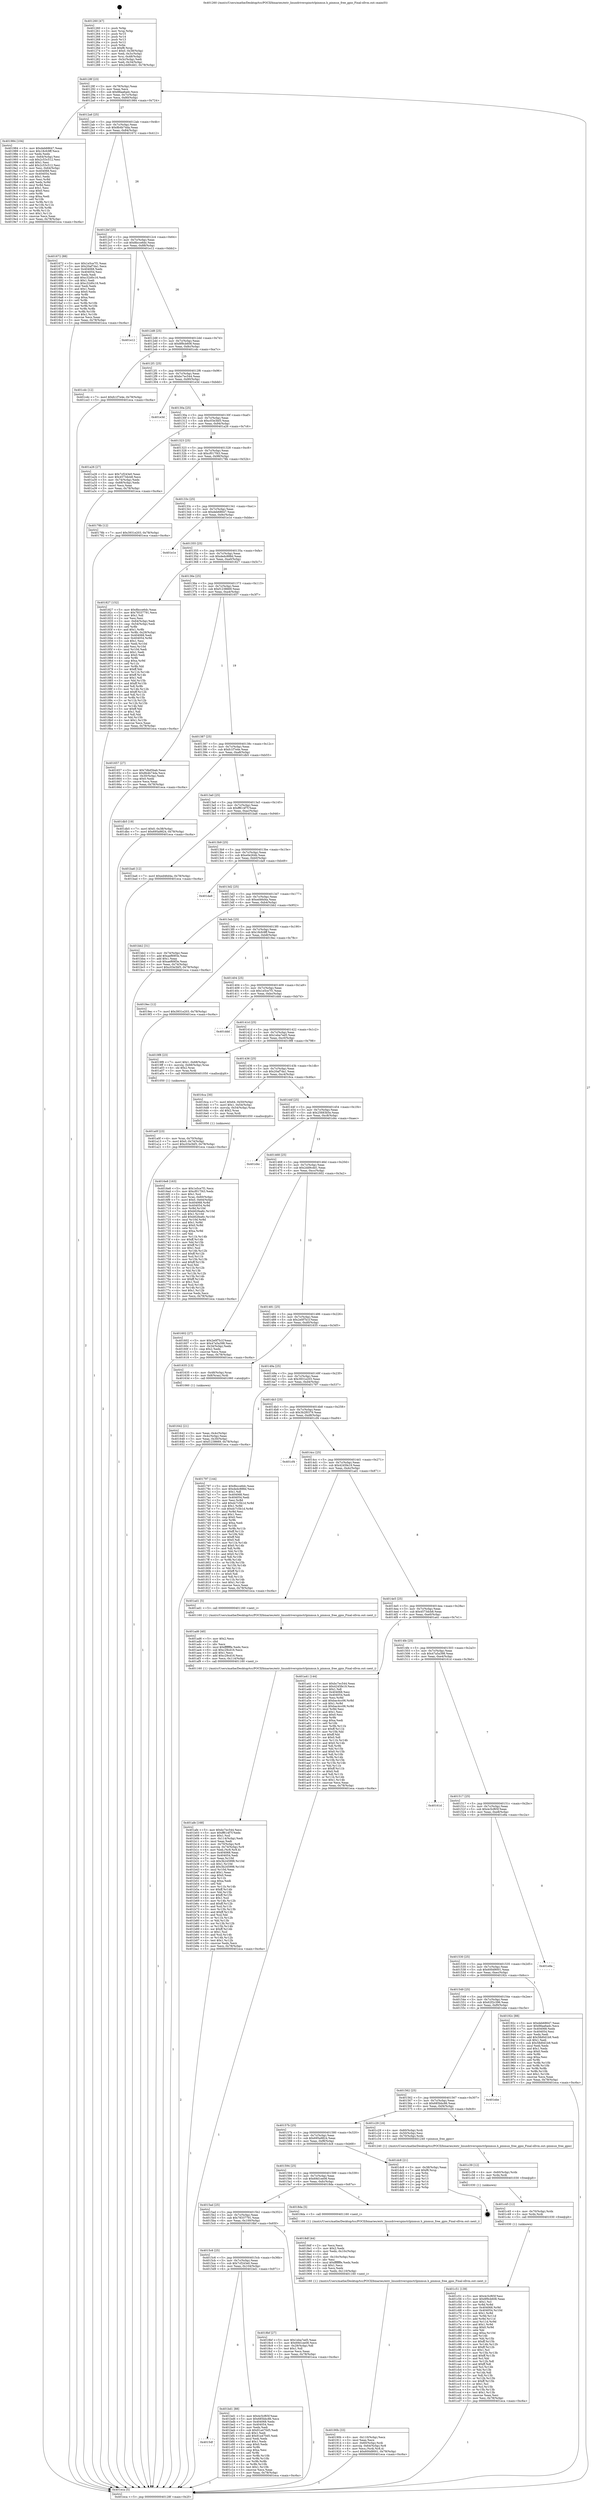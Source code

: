 digraph "0x401260" {
  label = "0x401260 (/mnt/c/Users/mathe/Desktop/tcc/POCII/binaries/extr_linuxdriverspinctrlpinmux.h_pinmux_free_gpio_Final-ollvm.out::main(0))"
  labelloc = "t"
  node[shape=record]

  Entry [label="",width=0.3,height=0.3,shape=circle,fillcolor=black,style=filled]
  "0x40128f" [label="{
     0x40128f [23]\l
     | [instrs]\l
     &nbsp;&nbsp;0x40128f \<+3\>: mov -0x78(%rbp),%eax\l
     &nbsp;&nbsp;0x401292 \<+2\>: mov %eax,%ecx\l
     &nbsp;&nbsp;0x401294 \<+6\>: sub $0x88aa6adc,%ecx\l
     &nbsp;&nbsp;0x40129a \<+3\>: mov %eax,-0x7c(%rbp)\l
     &nbsp;&nbsp;0x40129d \<+3\>: mov %ecx,-0x80(%rbp)\l
     &nbsp;&nbsp;0x4012a0 \<+6\>: je 0000000000401984 \<main+0x724\>\l
  }"]
  "0x401984" [label="{
     0x401984 [104]\l
     | [instrs]\l
     &nbsp;&nbsp;0x401984 \<+5\>: mov $0xdeb68647,%eax\l
     &nbsp;&nbsp;0x401989 \<+5\>: mov $0x18cfc9ff,%ecx\l
     &nbsp;&nbsp;0x40198e \<+2\>: xor %edx,%edx\l
     &nbsp;&nbsp;0x401990 \<+3\>: mov -0x64(%rbp),%esi\l
     &nbsp;&nbsp;0x401993 \<+6\>: sub $0x2c53c512,%esi\l
     &nbsp;&nbsp;0x401999 \<+3\>: add $0x1,%esi\l
     &nbsp;&nbsp;0x40199c \<+6\>: add $0x2c53c512,%esi\l
     &nbsp;&nbsp;0x4019a2 \<+3\>: mov %esi,-0x64(%rbp)\l
     &nbsp;&nbsp;0x4019a5 \<+7\>: mov 0x404068,%esi\l
     &nbsp;&nbsp;0x4019ac \<+7\>: mov 0x404054,%edi\l
     &nbsp;&nbsp;0x4019b3 \<+3\>: sub $0x1,%edx\l
     &nbsp;&nbsp;0x4019b6 \<+3\>: mov %esi,%r8d\l
     &nbsp;&nbsp;0x4019b9 \<+3\>: add %edx,%r8d\l
     &nbsp;&nbsp;0x4019bc \<+4\>: imul %r8d,%esi\l
     &nbsp;&nbsp;0x4019c0 \<+3\>: and $0x1,%esi\l
     &nbsp;&nbsp;0x4019c3 \<+3\>: cmp $0x0,%esi\l
     &nbsp;&nbsp;0x4019c6 \<+4\>: sete %r9b\l
     &nbsp;&nbsp;0x4019ca \<+3\>: cmp $0xa,%edi\l
     &nbsp;&nbsp;0x4019cd \<+4\>: setl %r10b\l
     &nbsp;&nbsp;0x4019d1 \<+3\>: mov %r9b,%r11b\l
     &nbsp;&nbsp;0x4019d4 \<+3\>: and %r10b,%r11b\l
     &nbsp;&nbsp;0x4019d7 \<+3\>: xor %r10b,%r9b\l
     &nbsp;&nbsp;0x4019da \<+3\>: or %r9b,%r11b\l
     &nbsp;&nbsp;0x4019dd \<+4\>: test $0x1,%r11b\l
     &nbsp;&nbsp;0x4019e1 \<+3\>: cmovne %ecx,%eax\l
     &nbsp;&nbsp;0x4019e4 \<+3\>: mov %eax,-0x78(%rbp)\l
     &nbsp;&nbsp;0x4019e7 \<+5\>: jmp 0000000000401eca \<main+0xc6a\>\l
  }"]
  "0x4012a6" [label="{
     0x4012a6 [25]\l
     | [instrs]\l
     &nbsp;&nbsp;0x4012a6 \<+5\>: jmp 00000000004012ab \<main+0x4b\>\l
     &nbsp;&nbsp;0x4012ab \<+3\>: mov -0x7c(%rbp),%eax\l
     &nbsp;&nbsp;0x4012ae \<+5\>: sub $0x8b4b74da,%eax\l
     &nbsp;&nbsp;0x4012b3 \<+6\>: mov %eax,-0x84(%rbp)\l
     &nbsp;&nbsp;0x4012b9 \<+6\>: je 0000000000401672 \<main+0x412\>\l
  }"]
  Exit [label="",width=0.3,height=0.3,shape=circle,fillcolor=black,style=filled,peripheries=2]
  "0x401672" [label="{
     0x401672 [88]\l
     | [instrs]\l
     &nbsp;&nbsp;0x401672 \<+5\>: mov $0x1e5ce7f1,%eax\l
     &nbsp;&nbsp;0x401677 \<+5\>: mov $0x20af7da1,%ecx\l
     &nbsp;&nbsp;0x40167c \<+7\>: mov 0x404068,%edx\l
     &nbsp;&nbsp;0x401683 \<+7\>: mov 0x404054,%esi\l
     &nbsp;&nbsp;0x40168a \<+2\>: mov %edx,%edi\l
     &nbsp;&nbsp;0x40168c \<+6\>: add $0xc32d0c16,%edi\l
     &nbsp;&nbsp;0x401692 \<+3\>: sub $0x1,%edi\l
     &nbsp;&nbsp;0x401695 \<+6\>: sub $0xc32d0c16,%edi\l
     &nbsp;&nbsp;0x40169b \<+3\>: imul %edi,%edx\l
     &nbsp;&nbsp;0x40169e \<+3\>: and $0x1,%edx\l
     &nbsp;&nbsp;0x4016a1 \<+3\>: cmp $0x0,%edx\l
     &nbsp;&nbsp;0x4016a4 \<+4\>: sete %r8b\l
     &nbsp;&nbsp;0x4016a8 \<+3\>: cmp $0xa,%esi\l
     &nbsp;&nbsp;0x4016ab \<+4\>: setl %r9b\l
     &nbsp;&nbsp;0x4016af \<+3\>: mov %r8b,%r10b\l
     &nbsp;&nbsp;0x4016b2 \<+3\>: and %r9b,%r10b\l
     &nbsp;&nbsp;0x4016b5 \<+3\>: xor %r9b,%r8b\l
     &nbsp;&nbsp;0x4016b8 \<+3\>: or %r8b,%r10b\l
     &nbsp;&nbsp;0x4016bb \<+4\>: test $0x1,%r10b\l
     &nbsp;&nbsp;0x4016bf \<+3\>: cmovne %ecx,%eax\l
     &nbsp;&nbsp;0x4016c2 \<+3\>: mov %eax,-0x78(%rbp)\l
     &nbsp;&nbsp;0x4016c5 \<+5\>: jmp 0000000000401eca \<main+0xc6a\>\l
  }"]
  "0x4012bf" [label="{
     0x4012bf [25]\l
     | [instrs]\l
     &nbsp;&nbsp;0x4012bf \<+5\>: jmp 00000000004012c4 \<main+0x64\>\l
     &nbsp;&nbsp;0x4012c4 \<+3\>: mov -0x7c(%rbp),%eax\l
     &nbsp;&nbsp;0x4012c7 \<+5\>: sub $0x8bcce6dc,%eax\l
     &nbsp;&nbsp;0x4012cc \<+6\>: mov %eax,-0x88(%rbp)\l
     &nbsp;&nbsp;0x4012d2 \<+6\>: je 0000000000401e12 \<main+0xbb2\>\l
  }"]
  "0x401c51" [label="{
     0x401c51 [139]\l
     | [instrs]\l
     &nbsp;&nbsp;0x401c51 \<+5\>: mov $0x4c5cf65f,%esi\l
     &nbsp;&nbsp;0x401c56 \<+5\>: mov $0x8f9cb608,%eax\l
     &nbsp;&nbsp;0x401c5b \<+2\>: mov $0x1,%cl\l
     &nbsp;&nbsp;0x401c5d \<+3\>: xor %r8d,%r8d\l
     &nbsp;&nbsp;0x401c60 \<+8\>: mov 0x404068,%r9d\l
     &nbsp;&nbsp;0x401c68 \<+8\>: mov 0x404054,%r10d\l
     &nbsp;&nbsp;0x401c70 \<+4\>: sub $0x1,%r8d\l
     &nbsp;&nbsp;0x401c74 \<+3\>: mov %r9d,%r11d\l
     &nbsp;&nbsp;0x401c77 \<+3\>: add %r8d,%r11d\l
     &nbsp;&nbsp;0x401c7a \<+4\>: imul %r11d,%r9d\l
     &nbsp;&nbsp;0x401c7e \<+4\>: and $0x1,%r9d\l
     &nbsp;&nbsp;0x401c82 \<+4\>: cmp $0x0,%r9d\l
     &nbsp;&nbsp;0x401c86 \<+3\>: sete %bl\l
     &nbsp;&nbsp;0x401c89 \<+4\>: cmp $0xa,%r10d\l
     &nbsp;&nbsp;0x401c8d \<+4\>: setl %r14b\l
     &nbsp;&nbsp;0x401c91 \<+3\>: mov %bl,%r15b\l
     &nbsp;&nbsp;0x401c94 \<+4\>: xor $0xff,%r15b\l
     &nbsp;&nbsp;0x401c98 \<+3\>: mov %r14b,%r12b\l
     &nbsp;&nbsp;0x401c9b \<+4\>: xor $0xff,%r12b\l
     &nbsp;&nbsp;0x401c9f \<+3\>: xor $0x1,%cl\l
     &nbsp;&nbsp;0x401ca2 \<+3\>: mov %r15b,%r13b\l
     &nbsp;&nbsp;0x401ca5 \<+4\>: and $0xff,%r13b\l
     &nbsp;&nbsp;0x401ca9 \<+2\>: and %cl,%bl\l
     &nbsp;&nbsp;0x401cab \<+3\>: mov %r12b,%dl\l
     &nbsp;&nbsp;0x401cae \<+3\>: and $0xff,%dl\l
     &nbsp;&nbsp;0x401cb1 \<+3\>: and %cl,%r14b\l
     &nbsp;&nbsp;0x401cb4 \<+3\>: or %bl,%r13b\l
     &nbsp;&nbsp;0x401cb7 \<+3\>: or %r14b,%dl\l
     &nbsp;&nbsp;0x401cba \<+3\>: xor %dl,%r13b\l
     &nbsp;&nbsp;0x401cbd \<+3\>: or %r12b,%r15b\l
     &nbsp;&nbsp;0x401cc0 \<+4\>: xor $0xff,%r15b\l
     &nbsp;&nbsp;0x401cc4 \<+3\>: or $0x1,%cl\l
     &nbsp;&nbsp;0x401cc7 \<+3\>: and %cl,%r15b\l
     &nbsp;&nbsp;0x401cca \<+3\>: or %r15b,%r13b\l
     &nbsp;&nbsp;0x401ccd \<+4\>: test $0x1,%r13b\l
     &nbsp;&nbsp;0x401cd1 \<+3\>: cmovne %eax,%esi\l
     &nbsp;&nbsp;0x401cd4 \<+3\>: mov %esi,-0x78(%rbp)\l
     &nbsp;&nbsp;0x401cd7 \<+5\>: jmp 0000000000401eca \<main+0xc6a\>\l
  }"]
  "0x401e12" [label="{
     0x401e12\l
  }", style=dashed]
  "0x4012d8" [label="{
     0x4012d8 [25]\l
     | [instrs]\l
     &nbsp;&nbsp;0x4012d8 \<+5\>: jmp 00000000004012dd \<main+0x7d\>\l
     &nbsp;&nbsp;0x4012dd \<+3\>: mov -0x7c(%rbp),%eax\l
     &nbsp;&nbsp;0x4012e0 \<+5\>: sub $0x8f9cb608,%eax\l
     &nbsp;&nbsp;0x4012e5 \<+6\>: mov %eax,-0x8c(%rbp)\l
     &nbsp;&nbsp;0x4012eb \<+6\>: je 0000000000401cdc \<main+0xa7c\>\l
  }"]
  "0x401c45" [label="{
     0x401c45 [12]\l
     | [instrs]\l
     &nbsp;&nbsp;0x401c45 \<+4\>: mov -0x70(%rbp),%rdx\l
     &nbsp;&nbsp;0x401c49 \<+3\>: mov %rdx,%rdi\l
     &nbsp;&nbsp;0x401c4c \<+5\>: call 0000000000401030 \<free@plt\>\l
     | [calls]\l
     &nbsp;&nbsp;0x401030 \{1\} (unknown)\l
  }"]
  "0x401cdc" [label="{
     0x401cdc [12]\l
     | [instrs]\l
     &nbsp;&nbsp;0x401cdc \<+7\>: movl $0xfc1f7e4e,-0x78(%rbp)\l
     &nbsp;&nbsp;0x401ce3 \<+5\>: jmp 0000000000401eca \<main+0xc6a\>\l
  }"]
  "0x4012f1" [label="{
     0x4012f1 [25]\l
     | [instrs]\l
     &nbsp;&nbsp;0x4012f1 \<+5\>: jmp 00000000004012f6 \<main+0x96\>\l
     &nbsp;&nbsp;0x4012f6 \<+3\>: mov -0x7c(%rbp),%eax\l
     &nbsp;&nbsp;0x4012f9 \<+5\>: sub $0xbc7ec544,%eax\l
     &nbsp;&nbsp;0x4012fe \<+6\>: mov %eax,-0x90(%rbp)\l
     &nbsp;&nbsp;0x401304 \<+6\>: je 0000000000401e3d \<main+0xbdd\>\l
  }"]
  "0x401c39" [label="{
     0x401c39 [12]\l
     | [instrs]\l
     &nbsp;&nbsp;0x401c39 \<+4\>: mov -0x60(%rbp),%rdx\l
     &nbsp;&nbsp;0x401c3d \<+3\>: mov %rdx,%rdi\l
     &nbsp;&nbsp;0x401c40 \<+5\>: call 0000000000401030 \<free@plt\>\l
     | [calls]\l
     &nbsp;&nbsp;0x401030 \{1\} (unknown)\l
  }"]
  "0x401e3d" [label="{
     0x401e3d\l
  }", style=dashed]
  "0x40130a" [label="{
     0x40130a [25]\l
     | [instrs]\l
     &nbsp;&nbsp;0x40130a \<+5\>: jmp 000000000040130f \<main+0xaf\>\l
     &nbsp;&nbsp;0x40130f \<+3\>: mov -0x7c(%rbp),%eax\l
     &nbsp;&nbsp;0x401312 \<+5\>: sub $0xc03e3bf3,%eax\l
     &nbsp;&nbsp;0x401317 \<+6\>: mov %eax,-0x94(%rbp)\l
     &nbsp;&nbsp;0x40131d \<+6\>: je 0000000000401a26 \<main+0x7c6\>\l
  }"]
  "0x4015df" [label="{
     0x4015df\l
  }", style=dashed]
  "0x401a26" [label="{
     0x401a26 [27]\l
     | [instrs]\l
     &nbsp;&nbsp;0x401a26 \<+5\>: mov $0x7cf243e0,%eax\l
     &nbsp;&nbsp;0x401a2b \<+5\>: mov $0x4573dcb8,%ecx\l
     &nbsp;&nbsp;0x401a30 \<+3\>: mov -0x74(%rbp),%edx\l
     &nbsp;&nbsp;0x401a33 \<+3\>: cmp -0x68(%rbp),%edx\l
     &nbsp;&nbsp;0x401a36 \<+3\>: cmovl %ecx,%eax\l
     &nbsp;&nbsp;0x401a39 \<+3\>: mov %eax,-0x78(%rbp)\l
     &nbsp;&nbsp;0x401a3c \<+5\>: jmp 0000000000401eca \<main+0xc6a\>\l
  }"]
  "0x401323" [label="{
     0x401323 [25]\l
     | [instrs]\l
     &nbsp;&nbsp;0x401323 \<+5\>: jmp 0000000000401328 \<main+0xc8\>\l
     &nbsp;&nbsp;0x401328 \<+3\>: mov -0x7c(%rbp),%eax\l
     &nbsp;&nbsp;0x40132b \<+5\>: sub $0xcf017f43,%eax\l
     &nbsp;&nbsp;0x401330 \<+6\>: mov %eax,-0x98(%rbp)\l
     &nbsp;&nbsp;0x401336 \<+6\>: je 000000000040178b \<main+0x52b\>\l
  }"]
  "0x401bd1" [label="{
     0x401bd1 [88]\l
     | [instrs]\l
     &nbsp;&nbsp;0x401bd1 \<+5\>: mov $0x4c5cf65f,%eax\l
     &nbsp;&nbsp;0x401bd6 \<+5\>: mov $0x685bbc86,%ecx\l
     &nbsp;&nbsp;0x401bdb \<+7\>: mov 0x404068,%edx\l
     &nbsp;&nbsp;0x401be2 \<+7\>: mov 0x404054,%esi\l
     &nbsp;&nbsp;0x401be9 \<+2\>: mov %edx,%edi\l
     &nbsp;&nbsp;0x401beb \<+6\>: sub $0x91a470d5,%edi\l
     &nbsp;&nbsp;0x401bf1 \<+3\>: sub $0x1,%edi\l
     &nbsp;&nbsp;0x401bf4 \<+6\>: add $0x91a470d5,%edi\l
     &nbsp;&nbsp;0x401bfa \<+3\>: imul %edi,%edx\l
     &nbsp;&nbsp;0x401bfd \<+3\>: and $0x1,%edx\l
     &nbsp;&nbsp;0x401c00 \<+3\>: cmp $0x0,%edx\l
     &nbsp;&nbsp;0x401c03 \<+4\>: sete %r8b\l
     &nbsp;&nbsp;0x401c07 \<+3\>: cmp $0xa,%esi\l
     &nbsp;&nbsp;0x401c0a \<+4\>: setl %r9b\l
     &nbsp;&nbsp;0x401c0e \<+3\>: mov %r8b,%r10b\l
     &nbsp;&nbsp;0x401c11 \<+3\>: and %r9b,%r10b\l
     &nbsp;&nbsp;0x401c14 \<+3\>: xor %r9b,%r8b\l
     &nbsp;&nbsp;0x401c17 \<+3\>: or %r8b,%r10b\l
     &nbsp;&nbsp;0x401c1a \<+4\>: test $0x1,%r10b\l
     &nbsp;&nbsp;0x401c1e \<+3\>: cmovne %ecx,%eax\l
     &nbsp;&nbsp;0x401c21 \<+3\>: mov %eax,-0x78(%rbp)\l
     &nbsp;&nbsp;0x401c24 \<+5\>: jmp 0000000000401eca \<main+0xc6a\>\l
  }"]
  "0x40178b" [label="{
     0x40178b [12]\l
     | [instrs]\l
     &nbsp;&nbsp;0x40178b \<+7\>: movl $0x3931e203,-0x78(%rbp)\l
     &nbsp;&nbsp;0x401792 \<+5\>: jmp 0000000000401eca \<main+0xc6a\>\l
  }"]
  "0x40133c" [label="{
     0x40133c [25]\l
     | [instrs]\l
     &nbsp;&nbsp;0x40133c \<+5\>: jmp 0000000000401341 \<main+0xe1\>\l
     &nbsp;&nbsp;0x401341 \<+3\>: mov -0x7c(%rbp),%eax\l
     &nbsp;&nbsp;0x401344 \<+5\>: sub $0xdeb68647,%eax\l
     &nbsp;&nbsp;0x401349 \<+6\>: mov %eax,-0x9c(%rbp)\l
     &nbsp;&nbsp;0x40134f \<+6\>: je 0000000000401e1e \<main+0xbbe\>\l
  }"]
  "0x401afe" [label="{
     0x401afe [168]\l
     | [instrs]\l
     &nbsp;&nbsp;0x401afe \<+5\>: mov $0xbc7ec544,%ecx\l
     &nbsp;&nbsp;0x401b03 \<+5\>: mov $0xff614f7f,%edx\l
     &nbsp;&nbsp;0x401b08 \<+3\>: mov $0x1,%sil\l
     &nbsp;&nbsp;0x401b0b \<+6\>: mov -0x114(%rbp),%edi\l
     &nbsp;&nbsp;0x401b11 \<+3\>: imul %eax,%edi\l
     &nbsp;&nbsp;0x401b14 \<+4\>: mov -0x70(%rbp),%r8\l
     &nbsp;&nbsp;0x401b18 \<+4\>: movslq -0x74(%rbp),%r9\l
     &nbsp;&nbsp;0x401b1c \<+4\>: mov %edi,(%r8,%r9,4)\l
     &nbsp;&nbsp;0x401b20 \<+7\>: mov 0x404068,%eax\l
     &nbsp;&nbsp;0x401b27 \<+7\>: mov 0x404054,%edi\l
     &nbsp;&nbsp;0x401b2e \<+3\>: mov %eax,%r10d\l
     &nbsp;&nbsp;0x401b31 \<+7\>: sub $0x3b245998,%r10d\l
     &nbsp;&nbsp;0x401b38 \<+4\>: sub $0x1,%r10d\l
     &nbsp;&nbsp;0x401b3c \<+7\>: add $0x3b245998,%r10d\l
     &nbsp;&nbsp;0x401b43 \<+4\>: imul %r10d,%eax\l
     &nbsp;&nbsp;0x401b47 \<+3\>: and $0x1,%eax\l
     &nbsp;&nbsp;0x401b4a \<+3\>: cmp $0x0,%eax\l
     &nbsp;&nbsp;0x401b4d \<+4\>: sete %r11b\l
     &nbsp;&nbsp;0x401b51 \<+3\>: cmp $0xa,%edi\l
     &nbsp;&nbsp;0x401b54 \<+3\>: setl %bl\l
     &nbsp;&nbsp;0x401b57 \<+3\>: mov %r11b,%r14b\l
     &nbsp;&nbsp;0x401b5a \<+4\>: xor $0xff,%r14b\l
     &nbsp;&nbsp;0x401b5e \<+3\>: mov %bl,%r15b\l
     &nbsp;&nbsp;0x401b61 \<+4\>: xor $0xff,%r15b\l
     &nbsp;&nbsp;0x401b65 \<+4\>: xor $0x1,%sil\l
     &nbsp;&nbsp;0x401b69 \<+3\>: mov %r14b,%r12b\l
     &nbsp;&nbsp;0x401b6c \<+4\>: and $0xff,%r12b\l
     &nbsp;&nbsp;0x401b70 \<+3\>: and %sil,%r11b\l
     &nbsp;&nbsp;0x401b73 \<+3\>: mov %r15b,%r13b\l
     &nbsp;&nbsp;0x401b76 \<+4\>: and $0xff,%r13b\l
     &nbsp;&nbsp;0x401b7a \<+3\>: and %sil,%bl\l
     &nbsp;&nbsp;0x401b7d \<+3\>: or %r11b,%r12b\l
     &nbsp;&nbsp;0x401b80 \<+3\>: or %bl,%r13b\l
     &nbsp;&nbsp;0x401b83 \<+3\>: xor %r13b,%r12b\l
     &nbsp;&nbsp;0x401b86 \<+3\>: or %r15b,%r14b\l
     &nbsp;&nbsp;0x401b89 \<+4\>: xor $0xff,%r14b\l
     &nbsp;&nbsp;0x401b8d \<+4\>: or $0x1,%sil\l
     &nbsp;&nbsp;0x401b91 \<+3\>: and %sil,%r14b\l
     &nbsp;&nbsp;0x401b94 \<+3\>: or %r14b,%r12b\l
     &nbsp;&nbsp;0x401b97 \<+4\>: test $0x1,%r12b\l
     &nbsp;&nbsp;0x401b9b \<+3\>: cmovne %edx,%ecx\l
     &nbsp;&nbsp;0x401b9e \<+3\>: mov %ecx,-0x78(%rbp)\l
     &nbsp;&nbsp;0x401ba1 \<+5\>: jmp 0000000000401eca \<main+0xc6a\>\l
  }"]
  "0x401e1e" [label="{
     0x401e1e\l
  }", style=dashed]
  "0x401355" [label="{
     0x401355 [25]\l
     | [instrs]\l
     &nbsp;&nbsp;0x401355 \<+5\>: jmp 000000000040135a \<main+0xfa\>\l
     &nbsp;&nbsp;0x40135a \<+3\>: mov -0x7c(%rbp),%eax\l
     &nbsp;&nbsp;0x40135d \<+5\>: sub $0xdedc888d,%eax\l
     &nbsp;&nbsp;0x401362 \<+6\>: mov %eax,-0xa0(%rbp)\l
     &nbsp;&nbsp;0x401368 \<+6\>: je 0000000000401827 \<main+0x5c7\>\l
  }"]
  "0x401ad6" [label="{
     0x401ad6 [40]\l
     | [instrs]\l
     &nbsp;&nbsp;0x401ad6 \<+5\>: mov $0x2,%ecx\l
     &nbsp;&nbsp;0x401adb \<+1\>: cltd\l
     &nbsp;&nbsp;0x401adc \<+2\>: idiv %ecx\l
     &nbsp;&nbsp;0x401ade \<+6\>: imul $0xfffffffe,%edx,%ecx\l
     &nbsp;&nbsp;0x401ae4 \<+6\>: sub $0xc29cd16,%ecx\l
     &nbsp;&nbsp;0x401aea \<+3\>: add $0x1,%ecx\l
     &nbsp;&nbsp;0x401aed \<+6\>: add $0xc29cd16,%ecx\l
     &nbsp;&nbsp;0x401af3 \<+6\>: mov %ecx,-0x114(%rbp)\l
     &nbsp;&nbsp;0x401af9 \<+5\>: call 0000000000401160 \<next_i\>\l
     | [calls]\l
     &nbsp;&nbsp;0x401160 \{1\} (/mnt/c/Users/mathe/Desktop/tcc/POCII/binaries/extr_linuxdriverspinctrlpinmux.h_pinmux_free_gpio_Final-ollvm.out::next_i)\l
  }"]
  "0x401827" [label="{
     0x401827 [152]\l
     | [instrs]\l
     &nbsp;&nbsp;0x401827 \<+5\>: mov $0x8bcce6dc,%eax\l
     &nbsp;&nbsp;0x40182c \<+5\>: mov $0x78337791,%ecx\l
     &nbsp;&nbsp;0x401831 \<+2\>: mov $0x1,%dl\l
     &nbsp;&nbsp;0x401833 \<+2\>: xor %esi,%esi\l
     &nbsp;&nbsp;0x401835 \<+3\>: mov -0x64(%rbp),%edi\l
     &nbsp;&nbsp;0x401838 \<+3\>: cmp -0x54(%rbp),%edi\l
     &nbsp;&nbsp;0x40183b \<+4\>: setl %r8b\l
     &nbsp;&nbsp;0x40183f \<+4\>: and $0x1,%r8b\l
     &nbsp;&nbsp;0x401843 \<+4\>: mov %r8b,-0x29(%rbp)\l
     &nbsp;&nbsp;0x401847 \<+7\>: mov 0x404068,%edi\l
     &nbsp;&nbsp;0x40184e \<+8\>: mov 0x404054,%r9d\l
     &nbsp;&nbsp;0x401856 \<+3\>: sub $0x1,%esi\l
     &nbsp;&nbsp;0x401859 \<+3\>: mov %edi,%r10d\l
     &nbsp;&nbsp;0x40185c \<+3\>: add %esi,%r10d\l
     &nbsp;&nbsp;0x40185f \<+4\>: imul %r10d,%edi\l
     &nbsp;&nbsp;0x401863 \<+3\>: and $0x1,%edi\l
     &nbsp;&nbsp;0x401866 \<+3\>: cmp $0x0,%edi\l
     &nbsp;&nbsp;0x401869 \<+4\>: sete %r8b\l
     &nbsp;&nbsp;0x40186d \<+4\>: cmp $0xa,%r9d\l
     &nbsp;&nbsp;0x401871 \<+4\>: setl %r11b\l
     &nbsp;&nbsp;0x401875 \<+3\>: mov %r8b,%bl\l
     &nbsp;&nbsp;0x401878 \<+3\>: xor $0xff,%bl\l
     &nbsp;&nbsp;0x40187b \<+3\>: mov %r11b,%r14b\l
     &nbsp;&nbsp;0x40187e \<+4\>: xor $0xff,%r14b\l
     &nbsp;&nbsp;0x401882 \<+3\>: xor $0x1,%dl\l
     &nbsp;&nbsp;0x401885 \<+3\>: mov %bl,%r15b\l
     &nbsp;&nbsp;0x401888 \<+4\>: and $0xff,%r15b\l
     &nbsp;&nbsp;0x40188c \<+3\>: and %dl,%r8b\l
     &nbsp;&nbsp;0x40188f \<+3\>: mov %r14b,%r12b\l
     &nbsp;&nbsp;0x401892 \<+4\>: and $0xff,%r12b\l
     &nbsp;&nbsp;0x401896 \<+3\>: and %dl,%r11b\l
     &nbsp;&nbsp;0x401899 \<+3\>: or %r8b,%r15b\l
     &nbsp;&nbsp;0x40189c \<+3\>: or %r11b,%r12b\l
     &nbsp;&nbsp;0x40189f \<+3\>: xor %r12b,%r15b\l
     &nbsp;&nbsp;0x4018a2 \<+3\>: or %r14b,%bl\l
     &nbsp;&nbsp;0x4018a5 \<+3\>: xor $0xff,%bl\l
     &nbsp;&nbsp;0x4018a8 \<+3\>: or $0x1,%dl\l
     &nbsp;&nbsp;0x4018ab \<+2\>: and %dl,%bl\l
     &nbsp;&nbsp;0x4018ad \<+3\>: or %bl,%r15b\l
     &nbsp;&nbsp;0x4018b0 \<+4\>: test $0x1,%r15b\l
     &nbsp;&nbsp;0x4018b4 \<+3\>: cmovne %ecx,%eax\l
     &nbsp;&nbsp;0x4018b7 \<+3\>: mov %eax,-0x78(%rbp)\l
     &nbsp;&nbsp;0x4018ba \<+5\>: jmp 0000000000401eca \<main+0xc6a\>\l
  }"]
  "0x40136e" [label="{
     0x40136e [25]\l
     | [instrs]\l
     &nbsp;&nbsp;0x40136e \<+5\>: jmp 0000000000401373 \<main+0x113\>\l
     &nbsp;&nbsp;0x401373 \<+3\>: mov -0x7c(%rbp),%eax\l
     &nbsp;&nbsp;0x401376 \<+5\>: sub $0xf1238669,%eax\l
     &nbsp;&nbsp;0x40137b \<+6\>: mov %eax,-0xa4(%rbp)\l
     &nbsp;&nbsp;0x401381 \<+6\>: je 0000000000401657 \<main+0x3f7\>\l
  }"]
  "0x401a0f" [label="{
     0x401a0f [23]\l
     | [instrs]\l
     &nbsp;&nbsp;0x401a0f \<+4\>: mov %rax,-0x70(%rbp)\l
     &nbsp;&nbsp;0x401a13 \<+7\>: movl $0x0,-0x74(%rbp)\l
     &nbsp;&nbsp;0x401a1a \<+7\>: movl $0xc03e3bf3,-0x78(%rbp)\l
     &nbsp;&nbsp;0x401a21 \<+5\>: jmp 0000000000401eca \<main+0xc6a\>\l
  }"]
  "0x401657" [label="{
     0x401657 [27]\l
     | [instrs]\l
     &nbsp;&nbsp;0x401657 \<+5\>: mov $0x7dbd5bab,%eax\l
     &nbsp;&nbsp;0x40165c \<+5\>: mov $0x8b4b74da,%ecx\l
     &nbsp;&nbsp;0x401661 \<+3\>: mov -0x30(%rbp),%edx\l
     &nbsp;&nbsp;0x401664 \<+3\>: cmp $0x0,%edx\l
     &nbsp;&nbsp;0x401667 \<+3\>: cmove %ecx,%eax\l
     &nbsp;&nbsp;0x40166a \<+3\>: mov %eax,-0x78(%rbp)\l
     &nbsp;&nbsp;0x40166d \<+5\>: jmp 0000000000401eca \<main+0xc6a\>\l
  }"]
  "0x401387" [label="{
     0x401387 [25]\l
     | [instrs]\l
     &nbsp;&nbsp;0x401387 \<+5\>: jmp 000000000040138c \<main+0x12c\>\l
     &nbsp;&nbsp;0x40138c \<+3\>: mov -0x7c(%rbp),%eax\l
     &nbsp;&nbsp;0x40138f \<+5\>: sub $0xfc1f7e4e,%eax\l
     &nbsp;&nbsp;0x401394 \<+6\>: mov %eax,-0xa8(%rbp)\l
     &nbsp;&nbsp;0x40139a \<+6\>: je 0000000000401db5 \<main+0xb55\>\l
  }"]
  "0x40190b" [label="{
     0x40190b [33]\l
     | [instrs]\l
     &nbsp;&nbsp;0x40190b \<+6\>: mov -0x110(%rbp),%ecx\l
     &nbsp;&nbsp;0x401911 \<+3\>: imul %eax,%ecx\l
     &nbsp;&nbsp;0x401914 \<+4\>: mov -0x60(%rbp),%rdi\l
     &nbsp;&nbsp;0x401918 \<+4\>: movslq -0x64(%rbp),%r8\l
     &nbsp;&nbsp;0x40191c \<+4\>: mov %ecx,(%rdi,%r8,4)\l
     &nbsp;&nbsp;0x401920 \<+7\>: movl $0x600d9001,-0x78(%rbp)\l
     &nbsp;&nbsp;0x401927 \<+5\>: jmp 0000000000401eca \<main+0xc6a\>\l
  }"]
  "0x401db5" [label="{
     0x401db5 [19]\l
     | [instrs]\l
     &nbsp;&nbsp;0x401db5 \<+7\>: movl $0x0,-0x38(%rbp)\l
     &nbsp;&nbsp;0x401dbc \<+7\>: movl $0x695a9824,-0x78(%rbp)\l
     &nbsp;&nbsp;0x401dc3 \<+5\>: jmp 0000000000401eca \<main+0xc6a\>\l
  }"]
  "0x4013a0" [label="{
     0x4013a0 [25]\l
     | [instrs]\l
     &nbsp;&nbsp;0x4013a0 \<+5\>: jmp 00000000004013a5 \<main+0x145\>\l
     &nbsp;&nbsp;0x4013a5 \<+3\>: mov -0x7c(%rbp),%eax\l
     &nbsp;&nbsp;0x4013a8 \<+5\>: sub $0xff614f7f,%eax\l
     &nbsp;&nbsp;0x4013ad \<+6\>: mov %eax,-0xac(%rbp)\l
     &nbsp;&nbsp;0x4013b3 \<+6\>: je 0000000000401ba6 \<main+0x946\>\l
  }"]
  "0x4018df" [label="{
     0x4018df [44]\l
     | [instrs]\l
     &nbsp;&nbsp;0x4018df \<+2\>: xor %ecx,%ecx\l
     &nbsp;&nbsp;0x4018e1 \<+5\>: mov $0x2,%edx\l
     &nbsp;&nbsp;0x4018e6 \<+6\>: mov %edx,-0x10c(%rbp)\l
     &nbsp;&nbsp;0x4018ec \<+1\>: cltd\l
     &nbsp;&nbsp;0x4018ed \<+6\>: mov -0x10c(%rbp),%esi\l
     &nbsp;&nbsp;0x4018f3 \<+2\>: idiv %esi\l
     &nbsp;&nbsp;0x4018f5 \<+6\>: imul $0xfffffffe,%edx,%edx\l
     &nbsp;&nbsp;0x4018fb \<+3\>: sub $0x1,%ecx\l
     &nbsp;&nbsp;0x4018fe \<+2\>: sub %ecx,%edx\l
     &nbsp;&nbsp;0x401900 \<+6\>: mov %edx,-0x110(%rbp)\l
     &nbsp;&nbsp;0x401906 \<+5\>: call 0000000000401160 \<next_i\>\l
     | [calls]\l
     &nbsp;&nbsp;0x401160 \{1\} (/mnt/c/Users/mathe/Desktop/tcc/POCII/binaries/extr_linuxdriverspinctrlpinmux.h_pinmux_free_gpio_Final-ollvm.out::next_i)\l
  }"]
  "0x401ba6" [label="{
     0x401ba6 [12]\l
     | [instrs]\l
     &nbsp;&nbsp;0x401ba6 \<+7\>: movl $0xed46d4a,-0x78(%rbp)\l
     &nbsp;&nbsp;0x401bad \<+5\>: jmp 0000000000401eca \<main+0xc6a\>\l
  }"]
  "0x4013b9" [label="{
     0x4013b9 [25]\l
     | [instrs]\l
     &nbsp;&nbsp;0x4013b9 \<+5\>: jmp 00000000004013be \<main+0x15e\>\l
     &nbsp;&nbsp;0x4013be \<+3\>: mov -0x7c(%rbp),%eax\l
     &nbsp;&nbsp;0x4013c1 \<+5\>: sub $0xe0e264b,%eax\l
     &nbsp;&nbsp;0x4013c6 \<+6\>: mov %eax,-0xb0(%rbp)\l
     &nbsp;&nbsp;0x4013cc \<+6\>: je 0000000000401da9 \<main+0xb49\>\l
  }"]
  "0x4015c6" [label="{
     0x4015c6 [25]\l
     | [instrs]\l
     &nbsp;&nbsp;0x4015c6 \<+5\>: jmp 00000000004015cb \<main+0x36b\>\l
     &nbsp;&nbsp;0x4015cb \<+3\>: mov -0x7c(%rbp),%eax\l
     &nbsp;&nbsp;0x4015ce \<+5\>: sub $0x7cf243e0,%eax\l
     &nbsp;&nbsp;0x4015d3 \<+6\>: mov %eax,-0x104(%rbp)\l
     &nbsp;&nbsp;0x4015d9 \<+6\>: je 0000000000401bd1 \<main+0x971\>\l
  }"]
  "0x401da9" [label="{
     0x401da9\l
  }", style=dashed]
  "0x4013d2" [label="{
     0x4013d2 [25]\l
     | [instrs]\l
     &nbsp;&nbsp;0x4013d2 \<+5\>: jmp 00000000004013d7 \<main+0x177\>\l
     &nbsp;&nbsp;0x4013d7 \<+3\>: mov -0x7c(%rbp),%eax\l
     &nbsp;&nbsp;0x4013da \<+5\>: sub $0xed46d4a,%eax\l
     &nbsp;&nbsp;0x4013df \<+6\>: mov %eax,-0xb4(%rbp)\l
     &nbsp;&nbsp;0x4013e5 \<+6\>: je 0000000000401bb2 \<main+0x952\>\l
  }"]
  "0x4018bf" [label="{
     0x4018bf [27]\l
     | [instrs]\l
     &nbsp;&nbsp;0x4018bf \<+5\>: mov $0x1eba7ed5,%eax\l
     &nbsp;&nbsp;0x4018c4 \<+5\>: mov $0x69d1ee08,%ecx\l
     &nbsp;&nbsp;0x4018c9 \<+3\>: mov -0x29(%rbp),%dl\l
     &nbsp;&nbsp;0x4018cc \<+3\>: test $0x1,%dl\l
     &nbsp;&nbsp;0x4018cf \<+3\>: cmovne %ecx,%eax\l
     &nbsp;&nbsp;0x4018d2 \<+3\>: mov %eax,-0x78(%rbp)\l
     &nbsp;&nbsp;0x4018d5 \<+5\>: jmp 0000000000401eca \<main+0xc6a\>\l
  }"]
  "0x401bb2" [label="{
     0x401bb2 [31]\l
     | [instrs]\l
     &nbsp;&nbsp;0x401bb2 \<+3\>: mov -0x74(%rbp),%eax\l
     &nbsp;&nbsp;0x401bb5 \<+5\>: add $0xaef69f3e,%eax\l
     &nbsp;&nbsp;0x401bba \<+3\>: add $0x1,%eax\l
     &nbsp;&nbsp;0x401bbd \<+5\>: sub $0xaef69f3e,%eax\l
     &nbsp;&nbsp;0x401bc2 \<+3\>: mov %eax,-0x74(%rbp)\l
     &nbsp;&nbsp;0x401bc5 \<+7\>: movl $0xc03e3bf3,-0x78(%rbp)\l
     &nbsp;&nbsp;0x401bcc \<+5\>: jmp 0000000000401eca \<main+0xc6a\>\l
  }"]
  "0x4013eb" [label="{
     0x4013eb [25]\l
     | [instrs]\l
     &nbsp;&nbsp;0x4013eb \<+5\>: jmp 00000000004013f0 \<main+0x190\>\l
     &nbsp;&nbsp;0x4013f0 \<+3\>: mov -0x7c(%rbp),%eax\l
     &nbsp;&nbsp;0x4013f3 \<+5\>: sub $0x18cfc9ff,%eax\l
     &nbsp;&nbsp;0x4013f8 \<+6\>: mov %eax,-0xb8(%rbp)\l
     &nbsp;&nbsp;0x4013fe \<+6\>: je 00000000004019ec \<main+0x78c\>\l
  }"]
  "0x4015ad" [label="{
     0x4015ad [25]\l
     | [instrs]\l
     &nbsp;&nbsp;0x4015ad \<+5\>: jmp 00000000004015b2 \<main+0x352\>\l
     &nbsp;&nbsp;0x4015b2 \<+3\>: mov -0x7c(%rbp),%eax\l
     &nbsp;&nbsp;0x4015b5 \<+5\>: sub $0x78337791,%eax\l
     &nbsp;&nbsp;0x4015ba \<+6\>: mov %eax,-0x100(%rbp)\l
     &nbsp;&nbsp;0x4015c0 \<+6\>: je 00000000004018bf \<main+0x65f\>\l
  }"]
  "0x4019ec" [label="{
     0x4019ec [12]\l
     | [instrs]\l
     &nbsp;&nbsp;0x4019ec \<+7\>: movl $0x3931e203,-0x78(%rbp)\l
     &nbsp;&nbsp;0x4019f3 \<+5\>: jmp 0000000000401eca \<main+0xc6a\>\l
  }"]
  "0x401404" [label="{
     0x401404 [25]\l
     | [instrs]\l
     &nbsp;&nbsp;0x401404 \<+5\>: jmp 0000000000401409 \<main+0x1a9\>\l
     &nbsp;&nbsp;0x401409 \<+3\>: mov -0x7c(%rbp),%eax\l
     &nbsp;&nbsp;0x40140c \<+5\>: sub $0x1e5ce7f1,%eax\l
     &nbsp;&nbsp;0x401411 \<+6\>: mov %eax,-0xbc(%rbp)\l
     &nbsp;&nbsp;0x401417 \<+6\>: je 0000000000401ddd \<main+0xb7d\>\l
  }"]
  "0x4018da" [label="{
     0x4018da [5]\l
     | [instrs]\l
     &nbsp;&nbsp;0x4018da \<+5\>: call 0000000000401160 \<next_i\>\l
     | [calls]\l
     &nbsp;&nbsp;0x401160 \{1\} (/mnt/c/Users/mathe/Desktop/tcc/POCII/binaries/extr_linuxdriverspinctrlpinmux.h_pinmux_free_gpio_Final-ollvm.out::next_i)\l
  }"]
  "0x401ddd" [label="{
     0x401ddd\l
  }", style=dashed]
  "0x40141d" [label="{
     0x40141d [25]\l
     | [instrs]\l
     &nbsp;&nbsp;0x40141d \<+5\>: jmp 0000000000401422 \<main+0x1c2\>\l
     &nbsp;&nbsp;0x401422 \<+3\>: mov -0x7c(%rbp),%eax\l
     &nbsp;&nbsp;0x401425 \<+5\>: sub $0x1eba7ed5,%eax\l
     &nbsp;&nbsp;0x40142a \<+6\>: mov %eax,-0xc0(%rbp)\l
     &nbsp;&nbsp;0x401430 \<+6\>: je 00000000004019f8 \<main+0x798\>\l
  }"]
  "0x401594" [label="{
     0x401594 [25]\l
     | [instrs]\l
     &nbsp;&nbsp;0x401594 \<+5\>: jmp 0000000000401599 \<main+0x339\>\l
     &nbsp;&nbsp;0x401599 \<+3\>: mov -0x7c(%rbp),%eax\l
     &nbsp;&nbsp;0x40159c \<+5\>: sub $0x69d1ee08,%eax\l
     &nbsp;&nbsp;0x4015a1 \<+6\>: mov %eax,-0xfc(%rbp)\l
     &nbsp;&nbsp;0x4015a7 \<+6\>: je 00000000004018da \<main+0x67a\>\l
  }"]
  "0x4019f8" [label="{
     0x4019f8 [23]\l
     | [instrs]\l
     &nbsp;&nbsp;0x4019f8 \<+7\>: movl $0x1,-0x68(%rbp)\l
     &nbsp;&nbsp;0x4019ff \<+4\>: movslq -0x68(%rbp),%rax\l
     &nbsp;&nbsp;0x401a03 \<+4\>: shl $0x2,%rax\l
     &nbsp;&nbsp;0x401a07 \<+3\>: mov %rax,%rdi\l
     &nbsp;&nbsp;0x401a0a \<+5\>: call 0000000000401050 \<malloc@plt\>\l
     | [calls]\l
     &nbsp;&nbsp;0x401050 \{1\} (unknown)\l
  }"]
  "0x401436" [label="{
     0x401436 [25]\l
     | [instrs]\l
     &nbsp;&nbsp;0x401436 \<+5\>: jmp 000000000040143b \<main+0x1db\>\l
     &nbsp;&nbsp;0x40143b \<+3\>: mov -0x7c(%rbp),%eax\l
     &nbsp;&nbsp;0x40143e \<+5\>: sub $0x20af7da1,%eax\l
     &nbsp;&nbsp;0x401443 \<+6\>: mov %eax,-0xc4(%rbp)\l
     &nbsp;&nbsp;0x401449 \<+6\>: je 00000000004016ca \<main+0x46a\>\l
  }"]
  "0x401dc8" [label="{
     0x401dc8 [21]\l
     | [instrs]\l
     &nbsp;&nbsp;0x401dc8 \<+3\>: mov -0x38(%rbp),%eax\l
     &nbsp;&nbsp;0x401dcb \<+7\>: add $0xf8,%rsp\l
     &nbsp;&nbsp;0x401dd2 \<+1\>: pop %rbx\l
     &nbsp;&nbsp;0x401dd3 \<+2\>: pop %r12\l
     &nbsp;&nbsp;0x401dd5 \<+2\>: pop %r13\l
     &nbsp;&nbsp;0x401dd7 \<+2\>: pop %r14\l
     &nbsp;&nbsp;0x401dd9 \<+2\>: pop %r15\l
     &nbsp;&nbsp;0x401ddb \<+1\>: pop %rbp\l
     &nbsp;&nbsp;0x401ddc \<+1\>: ret\l
  }"]
  "0x4016ca" [label="{
     0x4016ca [30]\l
     | [instrs]\l
     &nbsp;&nbsp;0x4016ca \<+7\>: movl $0x64,-0x50(%rbp)\l
     &nbsp;&nbsp;0x4016d1 \<+7\>: movl $0x1,-0x54(%rbp)\l
     &nbsp;&nbsp;0x4016d8 \<+4\>: movslq -0x54(%rbp),%rax\l
     &nbsp;&nbsp;0x4016dc \<+4\>: shl $0x2,%rax\l
     &nbsp;&nbsp;0x4016e0 \<+3\>: mov %rax,%rdi\l
     &nbsp;&nbsp;0x4016e3 \<+5\>: call 0000000000401050 \<malloc@plt\>\l
     | [calls]\l
     &nbsp;&nbsp;0x401050 \{1\} (unknown)\l
  }"]
  "0x40144f" [label="{
     0x40144f [25]\l
     | [instrs]\l
     &nbsp;&nbsp;0x40144f \<+5\>: jmp 0000000000401454 \<main+0x1f4\>\l
     &nbsp;&nbsp;0x401454 \<+3\>: mov -0x7c(%rbp),%eax\l
     &nbsp;&nbsp;0x401457 \<+5\>: sub $0x25683b5e,%eax\l
     &nbsp;&nbsp;0x40145c \<+6\>: mov %eax,-0xc8(%rbp)\l
     &nbsp;&nbsp;0x401462 \<+6\>: je 0000000000401d4c \<main+0xaec\>\l
  }"]
  "0x40157b" [label="{
     0x40157b [25]\l
     | [instrs]\l
     &nbsp;&nbsp;0x40157b \<+5\>: jmp 0000000000401580 \<main+0x320\>\l
     &nbsp;&nbsp;0x401580 \<+3\>: mov -0x7c(%rbp),%eax\l
     &nbsp;&nbsp;0x401583 \<+5\>: sub $0x695a9824,%eax\l
     &nbsp;&nbsp;0x401588 \<+6\>: mov %eax,-0xf8(%rbp)\l
     &nbsp;&nbsp;0x40158e \<+6\>: je 0000000000401dc8 \<main+0xb68\>\l
  }"]
  "0x401d4c" [label="{
     0x401d4c\l
  }", style=dashed]
  "0x401468" [label="{
     0x401468 [25]\l
     | [instrs]\l
     &nbsp;&nbsp;0x401468 \<+5\>: jmp 000000000040146d \<main+0x20d\>\l
     &nbsp;&nbsp;0x40146d \<+3\>: mov -0x7c(%rbp),%eax\l
     &nbsp;&nbsp;0x401470 \<+5\>: sub $0x2dd9cdd1,%eax\l
     &nbsp;&nbsp;0x401475 \<+6\>: mov %eax,-0xcc(%rbp)\l
     &nbsp;&nbsp;0x40147b \<+6\>: je 0000000000401602 \<main+0x3a2\>\l
  }"]
  "0x401c29" [label="{
     0x401c29 [16]\l
     | [instrs]\l
     &nbsp;&nbsp;0x401c29 \<+4\>: mov -0x60(%rbp),%rdi\l
     &nbsp;&nbsp;0x401c2d \<+3\>: mov -0x50(%rbp),%esi\l
     &nbsp;&nbsp;0x401c30 \<+4\>: mov -0x70(%rbp),%rdx\l
     &nbsp;&nbsp;0x401c34 \<+5\>: call 0000000000401240 \<pinmux_free_gpio\>\l
     | [calls]\l
     &nbsp;&nbsp;0x401240 \{1\} (/mnt/c/Users/mathe/Desktop/tcc/POCII/binaries/extr_linuxdriverspinctrlpinmux.h_pinmux_free_gpio_Final-ollvm.out::pinmux_free_gpio)\l
  }"]
  "0x401602" [label="{
     0x401602 [27]\l
     | [instrs]\l
     &nbsp;&nbsp;0x401602 \<+5\>: mov $0x2e0f7b1f,%eax\l
     &nbsp;&nbsp;0x401607 \<+5\>: mov $0x47a5a398,%ecx\l
     &nbsp;&nbsp;0x40160c \<+3\>: mov -0x34(%rbp),%edx\l
     &nbsp;&nbsp;0x40160f \<+3\>: cmp $0x2,%edx\l
     &nbsp;&nbsp;0x401612 \<+3\>: cmovne %ecx,%eax\l
     &nbsp;&nbsp;0x401615 \<+3\>: mov %eax,-0x78(%rbp)\l
     &nbsp;&nbsp;0x401618 \<+5\>: jmp 0000000000401eca \<main+0xc6a\>\l
  }"]
  "0x401481" [label="{
     0x401481 [25]\l
     | [instrs]\l
     &nbsp;&nbsp;0x401481 \<+5\>: jmp 0000000000401486 \<main+0x226\>\l
     &nbsp;&nbsp;0x401486 \<+3\>: mov -0x7c(%rbp),%eax\l
     &nbsp;&nbsp;0x401489 \<+5\>: sub $0x2e0f7b1f,%eax\l
     &nbsp;&nbsp;0x40148e \<+6\>: mov %eax,-0xd0(%rbp)\l
     &nbsp;&nbsp;0x401494 \<+6\>: je 0000000000401635 \<main+0x3d5\>\l
  }"]
  "0x401eca" [label="{
     0x401eca [5]\l
     | [instrs]\l
     &nbsp;&nbsp;0x401eca \<+5\>: jmp 000000000040128f \<main+0x2f\>\l
  }"]
  "0x401260" [label="{
     0x401260 [47]\l
     | [instrs]\l
     &nbsp;&nbsp;0x401260 \<+1\>: push %rbp\l
     &nbsp;&nbsp;0x401261 \<+3\>: mov %rsp,%rbp\l
     &nbsp;&nbsp;0x401264 \<+2\>: push %r15\l
     &nbsp;&nbsp;0x401266 \<+2\>: push %r14\l
     &nbsp;&nbsp;0x401268 \<+2\>: push %r13\l
     &nbsp;&nbsp;0x40126a \<+2\>: push %r12\l
     &nbsp;&nbsp;0x40126c \<+1\>: push %rbx\l
     &nbsp;&nbsp;0x40126d \<+7\>: sub $0xf8,%rsp\l
     &nbsp;&nbsp;0x401274 \<+7\>: movl $0x0,-0x38(%rbp)\l
     &nbsp;&nbsp;0x40127b \<+3\>: mov %edi,-0x3c(%rbp)\l
     &nbsp;&nbsp;0x40127e \<+4\>: mov %rsi,-0x48(%rbp)\l
     &nbsp;&nbsp;0x401282 \<+3\>: mov -0x3c(%rbp),%edi\l
     &nbsp;&nbsp;0x401285 \<+3\>: mov %edi,-0x34(%rbp)\l
     &nbsp;&nbsp;0x401288 \<+7\>: movl $0x2dd9cdd1,-0x78(%rbp)\l
  }"]
  "0x401562" [label="{
     0x401562 [25]\l
     | [instrs]\l
     &nbsp;&nbsp;0x401562 \<+5\>: jmp 0000000000401567 \<main+0x307\>\l
     &nbsp;&nbsp;0x401567 \<+3\>: mov -0x7c(%rbp),%eax\l
     &nbsp;&nbsp;0x40156a \<+5\>: sub $0x685bbc86,%eax\l
     &nbsp;&nbsp;0x40156f \<+6\>: mov %eax,-0xf4(%rbp)\l
     &nbsp;&nbsp;0x401575 \<+6\>: je 0000000000401c29 \<main+0x9c9\>\l
  }"]
  "0x401635" [label="{
     0x401635 [13]\l
     | [instrs]\l
     &nbsp;&nbsp;0x401635 \<+4\>: mov -0x48(%rbp),%rax\l
     &nbsp;&nbsp;0x401639 \<+4\>: mov 0x8(%rax),%rdi\l
     &nbsp;&nbsp;0x40163d \<+5\>: call 0000000000401060 \<atoi@plt\>\l
     | [calls]\l
     &nbsp;&nbsp;0x401060 \{1\} (unknown)\l
  }"]
  "0x40149a" [label="{
     0x40149a [25]\l
     | [instrs]\l
     &nbsp;&nbsp;0x40149a \<+5\>: jmp 000000000040149f \<main+0x23f\>\l
     &nbsp;&nbsp;0x40149f \<+3\>: mov -0x7c(%rbp),%eax\l
     &nbsp;&nbsp;0x4014a2 \<+5\>: sub $0x3931e203,%eax\l
     &nbsp;&nbsp;0x4014a7 \<+6\>: mov %eax,-0xd4(%rbp)\l
     &nbsp;&nbsp;0x4014ad \<+6\>: je 0000000000401797 \<main+0x537\>\l
  }"]
  "0x401642" [label="{
     0x401642 [21]\l
     | [instrs]\l
     &nbsp;&nbsp;0x401642 \<+3\>: mov %eax,-0x4c(%rbp)\l
     &nbsp;&nbsp;0x401645 \<+3\>: mov -0x4c(%rbp),%eax\l
     &nbsp;&nbsp;0x401648 \<+3\>: mov %eax,-0x30(%rbp)\l
     &nbsp;&nbsp;0x40164b \<+7\>: movl $0xf1238669,-0x78(%rbp)\l
     &nbsp;&nbsp;0x401652 \<+5\>: jmp 0000000000401eca \<main+0xc6a\>\l
  }"]
  "0x4016e8" [label="{
     0x4016e8 [163]\l
     | [instrs]\l
     &nbsp;&nbsp;0x4016e8 \<+5\>: mov $0x1e5ce7f1,%ecx\l
     &nbsp;&nbsp;0x4016ed \<+5\>: mov $0xcf017f43,%edx\l
     &nbsp;&nbsp;0x4016f2 \<+3\>: mov $0x1,%sil\l
     &nbsp;&nbsp;0x4016f5 \<+4\>: mov %rax,-0x60(%rbp)\l
     &nbsp;&nbsp;0x4016f9 \<+7\>: movl $0x0,-0x64(%rbp)\l
     &nbsp;&nbsp;0x401700 \<+8\>: mov 0x404068,%r8d\l
     &nbsp;&nbsp;0x401708 \<+8\>: mov 0x404054,%r9d\l
     &nbsp;&nbsp;0x401710 \<+3\>: mov %r8d,%r10d\l
     &nbsp;&nbsp;0x401713 \<+7\>: sub $0xb62fea6c,%r10d\l
     &nbsp;&nbsp;0x40171a \<+4\>: sub $0x1,%r10d\l
     &nbsp;&nbsp;0x40171e \<+7\>: add $0xb62fea6c,%r10d\l
     &nbsp;&nbsp;0x401725 \<+4\>: imul %r10d,%r8d\l
     &nbsp;&nbsp;0x401729 \<+4\>: and $0x1,%r8d\l
     &nbsp;&nbsp;0x40172d \<+4\>: cmp $0x0,%r8d\l
     &nbsp;&nbsp;0x401731 \<+4\>: sete %r11b\l
     &nbsp;&nbsp;0x401735 \<+4\>: cmp $0xa,%r9d\l
     &nbsp;&nbsp;0x401739 \<+3\>: setl %bl\l
     &nbsp;&nbsp;0x40173c \<+3\>: mov %r11b,%r14b\l
     &nbsp;&nbsp;0x40173f \<+4\>: xor $0xff,%r14b\l
     &nbsp;&nbsp;0x401743 \<+3\>: mov %bl,%r15b\l
     &nbsp;&nbsp;0x401746 \<+4\>: xor $0xff,%r15b\l
     &nbsp;&nbsp;0x40174a \<+4\>: xor $0x1,%sil\l
     &nbsp;&nbsp;0x40174e \<+3\>: mov %r14b,%r12b\l
     &nbsp;&nbsp;0x401751 \<+4\>: and $0xff,%r12b\l
     &nbsp;&nbsp;0x401755 \<+3\>: and %sil,%r11b\l
     &nbsp;&nbsp;0x401758 \<+3\>: mov %r15b,%r13b\l
     &nbsp;&nbsp;0x40175b \<+4\>: and $0xff,%r13b\l
     &nbsp;&nbsp;0x40175f \<+3\>: and %sil,%bl\l
     &nbsp;&nbsp;0x401762 \<+3\>: or %r11b,%r12b\l
     &nbsp;&nbsp;0x401765 \<+3\>: or %bl,%r13b\l
     &nbsp;&nbsp;0x401768 \<+3\>: xor %r13b,%r12b\l
     &nbsp;&nbsp;0x40176b \<+3\>: or %r15b,%r14b\l
     &nbsp;&nbsp;0x40176e \<+4\>: xor $0xff,%r14b\l
     &nbsp;&nbsp;0x401772 \<+4\>: or $0x1,%sil\l
     &nbsp;&nbsp;0x401776 \<+3\>: and %sil,%r14b\l
     &nbsp;&nbsp;0x401779 \<+3\>: or %r14b,%r12b\l
     &nbsp;&nbsp;0x40177c \<+4\>: test $0x1,%r12b\l
     &nbsp;&nbsp;0x401780 \<+3\>: cmovne %edx,%ecx\l
     &nbsp;&nbsp;0x401783 \<+3\>: mov %ecx,-0x78(%rbp)\l
     &nbsp;&nbsp;0x401786 \<+5\>: jmp 0000000000401eca \<main+0xc6a\>\l
  }"]
  "0x401ebe" [label="{
     0x401ebe\l
  }", style=dashed]
  "0x401797" [label="{
     0x401797 [144]\l
     | [instrs]\l
     &nbsp;&nbsp;0x401797 \<+5\>: mov $0x8bcce6dc,%eax\l
     &nbsp;&nbsp;0x40179c \<+5\>: mov $0xdedc888d,%ecx\l
     &nbsp;&nbsp;0x4017a1 \<+2\>: mov $0x1,%dl\l
     &nbsp;&nbsp;0x4017a3 \<+7\>: mov 0x404068,%esi\l
     &nbsp;&nbsp;0x4017aa \<+7\>: mov 0x404054,%edi\l
     &nbsp;&nbsp;0x4017b1 \<+3\>: mov %esi,%r8d\l
     &nbsp;&nbsp;0x4017b4 \<+7\>: add $0xdc7c5b1d,%r8d\l
     &nbsp;&nbsp;0x4017bb \<+4\>: sub $0x1,%r8d\l
     &nbsp;&nbsp;0x4017bf \<+7\>: sub $0xdc7c5b1d,%r8d\l
     &nbsp;&nbsp;0x4017c6 \<+4\>: imul %r8d,%esi\l
     &nbsp;&nbsp;0x4017ca \<+3\>: and $0x1,%esi\l
     &nbsp;&nbsp;0x4017cd \<+3\>: cmp $0x0,%esi\l
     &nbsp;&nbsp;0x4017d0 \<+4\>: sete %r9b\l
     &nbsp;&nbsp;0x4017d4 \<+3\>: cmp $0xa,%edi\l
     &nbsp;&nbsp;0x4017d7 \<+4\>: setl %r10b\l
     &nbsp;&nbsp;0x4017db \<+3\>: mov %r9b,%r11b\l
     &nbsp;&nbsp;0x4017de \<+4\>: xor $0xff,%r11b\l
     &nbsp;&nbsp;0x4017e2 \<+3\>: mov %r10b,%bl\l
     &nbsp;&nbsp;0x4017e5 \<+3\>: xor $0xff,%bl\l
     &nbsp;&nbsp;0x4017e8 \<+3\>: xor $0x0,%dl\l
     &nbsp;&nbsp;0x4017eb \<+3\>: mov %r11b,%r14b\l
     &nbsp;&nbsp;0x4017ee \<+4\>: and $0x0,%r14b\l
     &nbsp;&nbsp;0x4017f2 \<+3\>: and %dl,%r9b\l
     &nbsp;&nbsp;0x4017f5 \<+3\>: mov %bl,%r15b\l
     &nbsp;&nbsp;0x4017f8 \<+4\>: and $0x0,%r15b\l
     &nbsp;&nbsp;0x4017fc \<+3\>: and %dl,%r10b\l
     &nbsp;&nbsp;0x4017ff \<+3\>: or %r9b,%r14b\l
     &nbsp;&nbsp;0x401802 \<+3\>: or %r10b,%r15b\l
     &nbsp;&nbsp;0x401805 \<+3\>: xor %r15b,%r14b\l
     &nbsp;&nbsp;0x401808 \<+3\>: or %bl,%r11b\l
     &nbsp;&nbsp;0x40180b \<+4\>: xor $0xff,%r11b\l
     &nbsp;&nbsp;0x40180f \<+3\>: or $0x0,%dl\l
     &nbsp;&nbsp;0x401812 \<+3\>: and %dl,%r11b\l
     &nbsp;&nbsp;0x401815 \<+3\>: or %r11b,%r14b\l
     &nbsp;&nbsp;0x401818 \<+4\>: test $0x1,%r14b\l
     &nbsp;&nbsp;0x40181c \<+3\>: cmovne %ecx,%eax\l
     &nbsp;&nbsp;0x40181f \<+3\>: mov %eax,-0x78(%rbp)\l
     &nbsp;&nbsp;0x401822 \<+5\>: jmp 0000000000401eca \<main+0xc6a\>\l
  }"]
  "0x4014b3" [label="{
     0x4014b3 [25]\l
     | [instrs]\l
     &nbsp;&nbsp;0x4014b3 \<+5\>: jmp 00000000004014b8 \<main+0x258\>\l
     &nbsp;&nbsp;0x4014b8 \<+3\>: mov -0x7c(%rbp),%eax\l
     &nbsp;&nbsp;0x4014bb \<+5\>: sub $0x3b2f0379,%eax\l
     &nbsp;&nbsp;0x4014c0 \<+6\>: mov %eax,-0xd8(%rbp)\l
     &nbsp;&nbsp;0x4014c6 \<+6\>: je 0000000000401cf4 \<main+0xa94\>\l
  }"]
  "0x401549" [label="{
     0x401549 [25]\l
     | [instrs]\l
     &nbsp;&nbsp;0x401549 \<+5\>: jmp 000000000040154e \<main+0x2ee\>\l
     &nbsp;&nbsp;0x40154e \<+3\>: mov -0x7c(%rbp),%eax\l
     &nbsp;&nbsp;0x401551 \<+5\>: sub $0x62f2c396,%eax\l
     &nbsp;&nbsp;0x401556 \<+6\>: mov %eax,-0xf0(%rbp)\l
     &nbsp;&nbsp;0x40155c \<+6\>: je 0000000000401ebe \<main+0xc5e\>\l
  }"]
  "0x401cf4" [label="{
     0x401cf4\l
  }", style=dashed]
  "0x4014cc" [label="{
     0x4014cc [25]\l
     | [instrs]\l
     &nbsp;&nbsp;0x4014cc \<+5\>: jmp 00000000004014d1 \<main+0x271\>\l
     &nbsp;&nbsp;0x4014d1 \<+3\>: mov -0x7c(%rbp),%eax\l
     &nbsp;&nbsp;0x4014d4 \<+5\>: sub $0x4245fe19,%eax\l
     &nbsp;&nbsp;0x4014d9 \<+6\>: mov %eax,-0xdc(%rbp)\l
     &nbsp;&nbsp;0x4014df \<+6\>: je 0000000000401ad1 \<main+0x871\>\l
  }"]
  "0x40192c" [label="{
     0x40192c [88]\l
     | [instrs]\l
     &nbsp;&nbsp;0x40192c \<+5\>: mov $0xdeb68647,%eax\l
     &nbsp;&nbsp;0x401931 \<+5\>: mov $0x88aa6adc,%ecx\l
     &nbsp;&nbsp;0x401936 \<+7\>: mov 0x404068,%edx\l
     &nbsp;&nbsp;0x40193d \<+7\>: mov 0x404054,%esi\l
     &nbsp;&nbsp;0x401944 \<+2\>: mov %edx,%edi\l
     &nbsp;&nbsp;0x401946 \<+6\>: add $0x58d0d1b9,%edi\l
     &nbsp;&nbsp;0x40194c \<+3\>: sub $0x1,%edi\l
     &nbsp;&nbsp;0x40194f \<+6\>: sub $0x58d0d1b9,%edi\l
     &nbsp;&nbsp;0x401955 \<+3\>: imul %edi,%edx\l
     &nbsp;&nbsp;0x401958 \<+3\>: and $0x1,%edx\l
     &nbsp;&nbsp;0x40195b \<+3\>: cmp $0x0,%edx\l
     &nbsp;&nbsp;0x40195e \<+4\>: sete %r8b\l
     &nbsp;&nbsp;0x401962 \<+3\>: cmp $0xa,%esi\l
     &nbsp;&nbsp;0x401965 \<+4\>: setl %r9b\l
     &nbsp;&nbsp;0x401969 \<+3\>: mov %r8b,%r10b\l
     &nbsp;&nbsp;0x40196c \<+3\>: and %r9b,%r10b\l
     &nbsp;&nbsp;0x40196f \<+3\>: xor %r9b,%r8b\l
     &nbsp;&nbsp;0x401972 \<+3\>: or %r8b,%r10b\l
     &nbsp;&nbsp;0x401975 \<+4\>: test $0x1,%r10b\l
     &nbsp;&nbsp;0x401979 \<+3\>: cmovne %ecx,%eax\l
     &nbsp;&nbsp;0x40197c \<+3\>: mov %eax,-0x78(%rbp)\l
     &nbsp;&nbsp;0x40197f \<+5\>: jmp 0000000000401eca \<main+0xc6a\>\l
  }"]
  "0x401ad1" [label="{
     0x401ad1 [5]\l
     | [instrs]\l
     &nbsp;&nbsp;0x401ad1 \<+5\>: call 0000000000401160 \<next_i\>\l
     | [calls]\l
     &nbsp;&nbsp;0x401160 \{1\} (/mnt/c/Users/mathe/Desktop/tcc/POCII/binaries/extr_linuxdriverspinctrlpinmux.h_pinmux_free_gpio_Final-ollvm.out::next_i)\l
  }"]
  "0x4014e5" [label="{
     0x4014e5 [25]\l
     | [instrs]\l
     &nbsp;&nbsp;0x4014e5 \<+5\>: jmp 00000000004014ea \<main+0x28a\>\l
     &nbsp;&nbsp;0x4014ea \<+3\>: mov -0x7c(%rbp),%eax\l
     &nbsp;&nbsp;0x4014ed \<+5\>: sub $0x4573dcb8,%eax\l
     &nbsp;&nbsp;0x4014f2 \<+6\>: mov %eax,-0xe0(%rbp)\l
     &nbsp;&nbsp;0x4014f8 \<+6\>: je 0000000000401a41 \<main+0x7e1\>\l
  }"]
  "0x401530" [label="{
     0x401530 [25]\l
     | [instrs]\l
     &nbsp;&nbsp;0x401530 \<+5\>: jmp 0000000000401535 \<main+0x2d5\>\l
     &nbsp;&nbsp;0x401535 \<+3\>: mov -0x7c(%rbp),%eax\l
     &nbsp;&nbsp;0x401538 \<+5\>: sub $0x600d9001,%eax\l
     &nbsp;&nbsp;0x40153d \<+6\>: mov %eax,-0xec(%rbp)\l
     &nbsp;&nbsp;0x401543 \<+6\>: je 000000000040192c \<main+0x6cc\>\l
  }"]
  "0x401a41" [label="{
     0x401a41 [144]\l
     | [instrs]\l
     &nbsp;&nbsp;0x401a41 \<+5\>: mov $0xbc7ec544,%eax\l
     &nbsp;&nbsp;0x401a46 \<+5\>: mov $0x4245fe19,%ecx\l
     &nbsp;&nbsp;0x401a4b \<+2\>: mov $0x1,%dl\l
     &nbsp;&nbsp;0x401a4d \<+7\>: mov 0x404068,%esi\l
     &nbsp;&nbsp;0x401a54 \<+7\>: mov 0x404054,%edi\l
     &nbsp;&nbsp;0x401a5b \<+3\>: mov %esi,%r8d\l
     &nbsp;&nbsp;0x401a5e \<+7\>: add $0xbac4cc06,%r8d\l
     &nbsp;&nbsp;0x401a65 \<+4\>: sub $0x1,%r8d\l
     &nbsp;&nbsp;0x401a69 \<+7\>: sub $0xbac4cc06,%r8d\l
     &nbsp;&nbsp;0x401a70 \<+4\>: imul %r8d,%esi\l
     &nbsp;&nbsp;0x401a74 \<+3\>: and $0x1,%esi\l
     &nbsp;&nbsp;0x401a77 \<+3\>: cmp $0x0,%esi\l
     &nbsp;&nbsp;0x401a7a \<+4\>: sete %r9b\l
     &nbsp;&nbsp;0x401a7e \<+3\>: cmp $0xa,%edi\l
     &nbsp;&nbsp;0x401a81 \<+4\>: setl %r10b\l
     &nbsp;&nbsp;0x401a85 \<+3\>: mov %r9b,%r11b\l
     &nbsp;&nbsp;0x401a88 \<+4\>: xor $0xff,%r11b\l
     &nbsp;&nbsp;0x401a8c \<+3\>: mov %r10b,%bl\l
     &nbsp;&nbsp;0x401a8f \<+3\>: xor $0xff,%bl\l
     &nbsp;&nbsp;0x401a92 \<+3\>: xor $0x0,%dl\l
     &nbsp;&nbsp;0x401a95 \<+3\>: mov %r11b,%r14b\l
     &nbsp;&nbsp;0x401a98 \<+4\>: and $0x0,%r14b\l
     &nbsp;&nbsp;0x401a9c \<+3\>: and %dl,%r9b\l
     &nbsp;&nbsp;0x401a9f \<+3\>: mov %bl,%r15b\l
     &nbsp;&nbsp;0x401aa2 \<+4\>: and $0x0,%r15b\l
     &nbsp;&nbsp;0x401aa6 \<+3\>: and %dl,%r10b\l
     &nbsp;&nbsp;0x401aa9 \<+3\>: or %r9b,%r14b\l
     &nbsp;&nbsp;0x401aac \<+3\>: or %r10b,%r15b\l
     &nbsp;&nbsp;0x401aaf \<+3\>: xor %r15b,%r14b\l
     &nbsp;&nbsp;0x401ab2 \<+3\>: or %bl,%r11b\l
     &nbsp;&nbsp;0x401ab5 \<+4\>: xor $0xff,%r11b\l
     &nbsp;&nbsp;0x401ab9 \<+3\>: or $0x0,%dl\l
     &nbsp;&nbsp;0x401abc \<+3\>: and %dl,%r11b\l
     &nbsp;&nbsp;0x401abf \<+3\>: or %r11b,%r14b\l
     &nbsp;&nbsp;0x401ac2 \<+4\>: test $0x1,%r14b\l
     &nbsp;&nbsp;0x401ac6 \<+3\>: cmovne %ecx,%eax\l
     &nbsp;&nbsp;0x401ac9 \<+3\>: mov %eax,-0x78(%rbp)\l
     &nbsp;&nbsp;0x401acc \<+5\>: jmp 0000000000401eca \<main+0xc6a\>\l
  }"]
  "0x4014fe" [label="{
     0x4014fe [25]\l
     | [instrs]\l
     &nbsp;&nbsp;0x4014fe \<+5\>: jmp 0000000000401503 \<main+0x2a3\>\l
     &nbsp;&nbsp;0x401503 \<+3\>: mov -0x7c(%rbp),%eax\l
     &nbsp;&nbsp;0x401506 \<+5\>: sub $0x47a5a398,%eax\l
     &nbsp;&nbsp;0x40150b \<+6\>: mov %eax,-0xe4(%rbp)\l
     &nbsp;&nbsp;0x401511 \<+6\>: je 000000000040161d \<main+0x3bd\>\l
  }"]
  "0x401e8a" [label="{
     0x401e8a\l
  }", style=dashed]
  "0x40161d" [label="{
     0x40161d\l
  }", style=dashed]
  "0x401517" [label="{
     0x401517 [25]\l
     | [instrs]\l
     &nbsp;&nbsp;0x401517 \<+5\>: jmp 000000000040151c \<main+0x2bc\>\l
     &nbsp;&nbsp;0x40151c \<+3\>: mov -0x7c(%rbp),%eax\l
     &nbsp;&nbsp;0x40151f \<+5\>: sub $0x4c5cf65f,%eax\l
     &nbsp;&nbsp;0x401524 \<+6\>: mov %eax,-0xe8(%rbp)\l
     &nbsp;&nbsp;0x40152a \<+6\>: je 0000000000401e8a \<main+0xc2a\>\l
  }"]
  Entry -> "0x401260" [label=" 1"]
  "0x40128f" -> "0x401984" [label=" 1"]
  "0x40128f" -> "0x4012a6" [label=" 27"]
  "0x401dc8" -> Exit [label=" 1"]
  "0x4012a6" -> "0x401672" [label=" 1"]
  "0x4012a6" -> "0x4012bf" [label=" 26"]
  "0x401db5" -> "0x401eca" [label=" 1"]
  "0x4012bf" -> "0x401e12" [label=" 0"]
  "0x4012bf" -> "0x4012d8" [label=" 26"]
  "0x401cdc" -> "0x401eca" [label=" 1"]
  "0x4012d8" -> "0x401cdc" [label=" 1"]
  "0x4012d8" -> "0x4012f1" [label=" 25"]
  "0x401c51" -> "0x401eca" [label=" 1"]
  "0x4012f1" -> "0x401e3d" [label=" 0"]
  "0x4012f1" -> "0x40130a" [label=" 25"]
  "0x401c45" -> "0x401c51" [label=" 1"]
  "0x40130a" -> "0x401a26" [label=" 2"]
  "0x40130a" -> "0x401323" [label=" 23"]
  "0x401c39" -> "0x401c45" [label=" 1"]
  "0x401323" -> "0x40178b" [label=" 1"]
  "0x401323" -> "0x40133c" [label=" 22"]
  "0x401c29" -> "0x401c39" [label=" 1"]
  "0x40133c" -> "0x401e1e" [label=" 0"]
  "0x40133c" -> "0x401355" [label=" 22"]
  "0x4015c6" -> "0x4015df" [label=" 0"]
  "0x401355" -> "0x401827" [label=" 2"]
  "0x401355" -> "0x40136e" [label=" 20"]
  "0x4015c6" -> "0x401bd1" [label=" 1"]
  "0x40136e" -> "0x401657" [label=" 1"]
  "0x40136e" -> "0x401387" [label=" 19"]
  "0x401bd1" -> "0x401eca" [label=" 1"]
  "0x401387" -> "0x401db5" [label=" 1"]
  "0x401387" -> "0x4013a0" [label=" 18"]
  "0x401bb2" -> "0x401eca" [label=" 1"]
  "0x4013a0" -> "0x401ba6" [label=" 1"]
  "0x4013a0" -> "0x4013b9" [label=" 17"]
  "0x401ba6" -> "0x401eca" [label=" 1"]
  "0x4013b9" -> "0x401da9" [label=" 0"]
  "0x4013b9" -> "0x4013d2" [label=" 17"]
  "0x401afe" -> "0x401eca" [label=" 1"]
  "0x4013d2" -> "0x401bb2" [label=" 1"]
  "0x4013d2" -> "0x4013eb" [label=" 16"]
  "0x401ad6" -> "0x401afe" [label=" 1"]
  "0x4013eb" -> "0x4019ec" [label=" 1"]
  "0x4013eb" -> "0x401404" [label=" 15"]
  "0x401a41" -> "0x401eca" [label=" 1"]
  "0x401404" -> "0x401ddd" [label=" 0"]
  "0x401404" -> "0x40141d" [label=" 15"]
  "0x401a26" -> "0x401eca" [label=" 2"]
  "0x40141d" -> "0x4019f8" [label=" 1"]
  "0x40141d" -> "0x401436" [label=" 14"]
  "0x4019f8" -> "0x401a0f" [label=" 1"]
  "0x401436" -> "0x4016ca" [label=" 1"]
  "0x401436" -> "0x40144f" [label=" 13"]
  "0x4019ec" -> "0x401eca" [label=" 1"]
  "0x40144f" -> "0x401d4c" [label=" 0"]
  "0x40144f" -> "0x401468" [label=" 13"]
  "0x40192c" -> "0x401eca" [label=" 1"]
  "0x401468" -> "0x401602" [label=" 1"]
  "0x401468" -> "0x401481" [label=" 12"]
  "0x401602" -> "0x401eca" [label=" 1"]
  "0x401260" -> "0x40128f" [label=" 1"]
  "0x401eca" -> "0x40128f" [label=" 27"]
  "0x40190b" -> "0x401eca" [label=" 1"]
  "0x401481" -> "0x401635" [label=" 1"]
  "0x401481" -> "0x40149a" [label=" 11"]
  "0x401635" -> "0x401642" [label=" 1"]
  "0x401642" -> "0x401eca" [label=" 1"]
  "0x401657" -> "0x401eca" [label=" 1"]
  "0x401672" -> "0x401eca" [label=" 1"]
  "0x4016ca" -> "0x4016e8" [label=" 1"]
  "0x4016e8" -> "0x401eca" [label=" 1"]
  "0x40178b" -> "0x401eca" [label=" 1"]
  "0x4018da" -> "0x4018df" [label=" 1"]
  "0x40149a" -> "0x401797" [label=" 2"]
  "0x40149a" -> "0x4014b3" [label=" 9"]
  "0x401797" -> "0x401eca" [label=" 2"]
  "0x401827" -> "0x401eca" [label=" 2"]
  "0x4018bf" -> "0x401eca" [label=" 2"]
  "0x4014b3" -> "0x401cf4" [label=" 0"]
  "0x4014b3" -> "0x4014cc" [label=" 9"]
  "0x4015ad" -> "0x4018bf" [label=" 2"]
  "0x4014cc" -> "0x401ad1" [label=" 1"]
  "0x4014cc" -> "0x4014e5" [label=" 8"]
  "0x401ad1" -> "0x401ad6" [label=" 1"]
  "0x4014e5" -> "0x401a41" [label=" 1"]
  "0x4014e5" -> "0x4014fe" [label=" 7"]
  "0x401594" -> "0x4018da" [label=" 1"]
  "0x4014fe" -> "0x40161d" [label=" 0"]
  "0x4014fe" -> "0x401517" [label=" 7"]
  "0x401a0f" -> "0x401eca" [label=" 1"]
  "0x401517" -> "0x401e8a" [label=" 0"]
  "0x401517" -> "0x401530" [label=" 7"]
  "0x401594" -> "0x4015ad" [label=" 3"]
  "0x401530" -> "0x40192c" [label=" 1"]
  "0x401530" -> "0x401549" [label=" 6"]
  "0x4015ad" -> "0x4015c6" [label=" 1"]
  "0x401549" -> "0x401ebe" [label=" 0"]
  "0x401549" -> "0x401562" [label=" 6"]
  "0x4018df" -> "0x40190b" [label=" 1"]
  "0x401562" -> "0x401c29" [label=" 1"]
  "0x401562" -> "0x40157b" [label=" 5"]
  "0x401984" -> "0x401eca" [label=" 1"]
  "0x40157b" -> "0x401dc8" [label=" 1"]
  "0x40157b" -> "0x401594" [label=" 4"]
}
